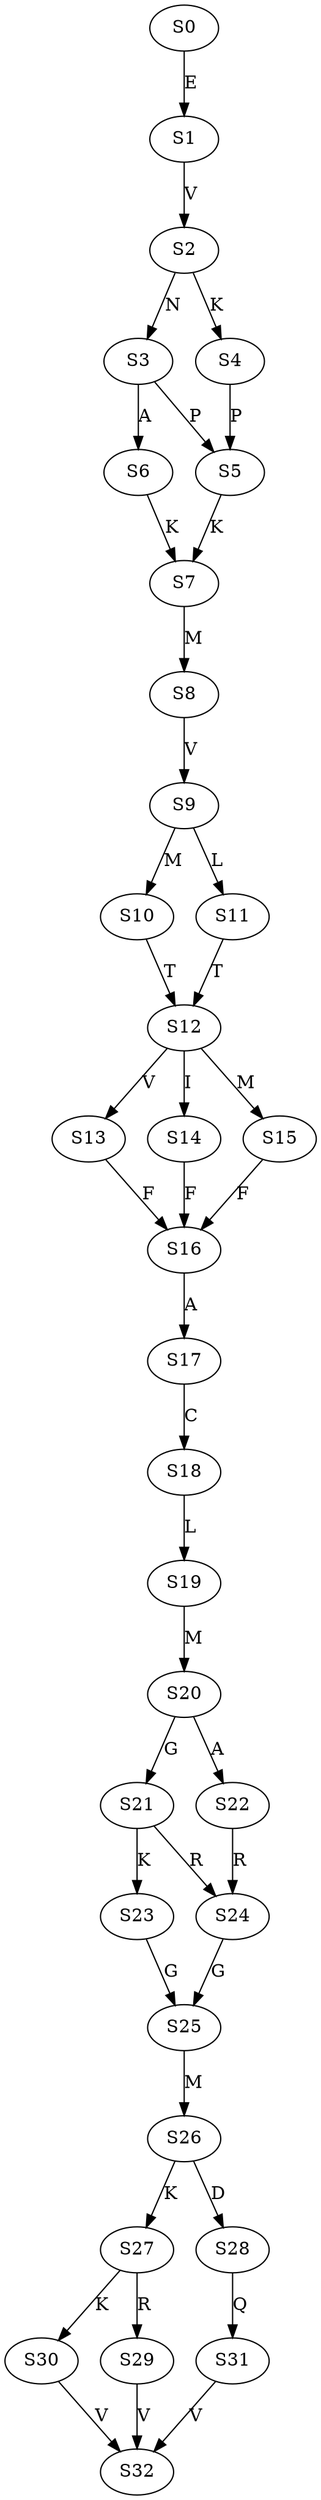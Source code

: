 strict digraph  {
	S0 -> S1 [ label = E ];
	S1 -> S2 [ label = V ];
	S2 -> S3 [ label = N ];
	S2 -> S4 [ label = K ];
	S3 -> S5 [ label = P ];
	S3 -> S6 [ label = A ];
	S4 -> S5 [ label = P ];
	S5 -> S7 [ label = K ];
	S6 -> S7 [ label = K ];
	S7 -> S8 [ label = M ];
	S8 -> S9 [ label = V ];
	S9 -> S10 [ label = M ];
	S9 -> S11 [ label = L ];
	S10 -> S12 [ label = T ];
	S11 -> S12 [ label = T ];
	S12 -> S13 [ label = V ];
	S12 -> S14 [ label = I ];
	S12 -> S15 [ label = M ];
	S13 -> S16 [ label = F ];
	S14 -> S16 [ label = F ];
	S15 -> S16 [ label = F ];
	S16 -> S17 [ label = A ];
	S17 -> S18 [ label = C ];
	S18 -> S19 [ label = L ];
	S19 -> S20 [ label = M ];
	S20 -> S21 [ label = G ];
	S20 -> S22 [ label = A ];
	S21 -> S23 [ label = K ];
	S21 -> S24 [ label = R ];
	S22 -> S24 [ label = R ];
	S23 -> S25 [ label = G ];
	S24 -> S25 [ label = G ];
	S25 -> S26 [ label = M ];
	S26 -> S27 [ label = K ];
	S26 -> S28 [ label = D ];
	S27 -> S29 [ label = R ];
	S27 -> S30 [ label = K ];
	S28 -> S31 [ label = Q ];
	S29 -> S32 [ label = V ];
	S30 -> S32 [ label = V ];
	S31 -> S32 [ label = V ];
}
